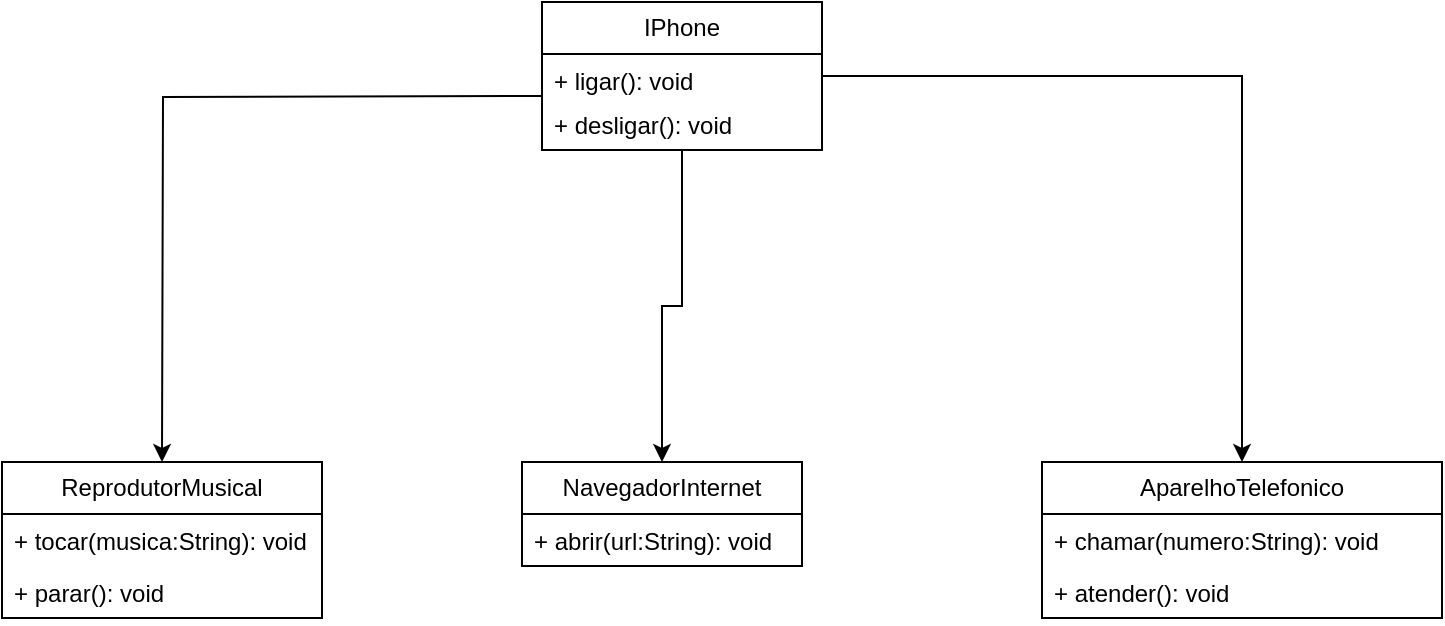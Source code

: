 <mxfile version="22.0.6" type="device">
  <diagram name="Página-1" id="LWQ0SY9NWRl1M4w_vagw">
    <mxGraphModel dx="1382" dy="794" grid="1" gridSize="10" guides="1" tooltips="1" connect="1" arrows="1" fold="1" page="1" pageScale="1" pageWidth="827" pageHeight="1169" math="0" shadow="0">
      <root>
        <mxCell id="0" />
        <mxCell id="1" parent="0" />
        <mxCell id="4o3bKK_PeVsVLB0Qs2HU-18" style="edgeStyle=orthogonalEdgeStyle;rounded=0;orthogonalLoop=1;jettySize=auto;html=1;entryX=0.5;entryY=0;entryDx=0;entryDy=0;" edge="1" parent="1" source="4o3bKK_PeVsVLB0Qs2HU-1" target="4o3bKK_PeVsVLB0Qs2HU-9">
          <mxGeometry relative="1" as="geometry" />
        </mxCell>
        <mxCell id="4o3bKK_PeVsVLB0Qs2HU-19" style="edgeStyle=orthogonalEdgeStyle;rounded=0;orthogonalLoop=1;jettySize=auto;html=1;" edge="1" parent="1">
          <mxGeometry relative="1" as="geometry">
            <mxPoint x="150" y="300" as="targetPoint" />
            <mxPoint x="340" y="117" as="sourcePoint" />
          </mxGeometry>
        </mxCell>
        <mxCell id="4o3bKK_PeVsVLB0Qs2HU-1" value="IPhone" style="swimlane;fontStyle=0;childLayout=stackLayout;horizontal=1;startSize=26;fillColor=none;horizontalStack=0;resizeParent=1;resizeParentMax=0;resizeLast=0;collapsible=1;marginBottom=0;whiteSpace=wrap;html=1;" vertex="1" parent="1">
          <mxGeometry x="340" y="70" width="140" height="74" as="geometry" />
        </mxCell>
        <mxCell id="4o3bKK_PeVsVLB0Qs2HU-2" value="+ ligar(): void" style="text;strokeColor=none;fillColor=none;align=left;verticalAlign=top;spacingLeft=4;spacingRight=4;overflow=hidden;rotatable=0;points=[[0,0.5],[1,0.5]];portConstraint=eastwest;whiteSpace=wrap;html=1;" vertex="1" parent="4o3bKK_PeVsVLB0Qs2HU-1">
          <mxGeometry y="26" width="140" height="22" as="geometry" />
        </mxCell>
        <mxCell id="4o3bKK_PeVsVLB0Qs2HU-3" value="+ desligar(): void" style="text;strokeColor=none;fillColor=none;align=left;verticalAlign=top;spacingLeft=4;spacingRight=4;overflow=hidden;rotatable=0;points=[[0,0.5],[1,0.5]];portConstraint=eastwest;whiteSpace=wrap;html=1;" vertex="1" parent="4o3bKK_PeVsVLB0Qs2HU-1">
          <mxGeometry y="48" width="140" height="26" as="geometry" />
        </mxCell>
        <mxCell id="4o3bKK_PeVsVLB0Qs2HU-5" value="ReprodutorMusical" style="swimlane;fontStyle=0;childLayout=stackLayout;horizontal=1;startSize=26;fillColor=none;horizontalStack=0;resizeParent=1;resizeParentMax=0;resizeLast=0;collapsible=1;marginBottom=0;whiteSpace=wrap;html=1;" vertex="1" parent="1">
          <mxGeometry x="70" y="300" width="160" height="78" as="geometry" />
        </mxCell>
        <mxCell id="4o3bKK_PeVsVLB0Qs2HU-6" value="+ tocar(musica:String): void" style="text;strokeColor=none;fillColor=none;align=left;verticalAlign=top;spacingLeft=4;spacingRight=4;overflow=hidden;rotatable=0;points=[[0,0.5],[1,0.5]];portConstraint=eastwest;whiteSpace=wrap;html=1;" vertex="1" parent="4o3bKK_PeVsVLB0Qs2HU-5">
          <mxGeometry y="26" width="160" height="26" as="geometry" />
        </mxCell>
        <mxCell id="4o3bKK_PeVsVLB0Qs2HU-7" value="+ parar(): void" style="text;strokeColor=none;fillColor=none;align=left;verticalAlign=top;spacingLeft=4;spacingRight=4;overflow=hidden;rotatable=0;points=[[0,0.5],[1,0.5]];portConstraint=eastwest;whiteSpace=wrap;html=1;" vertex="1" parent="4o3bKK_PeVsVLB0Qs2HU-5">
          <mxGeometry y="52" width="160" height="26" as="geometry" />
        </mxCell>
        <mxCell id="4o3bKK_PeVsVLB0Qs2HU-9" value="NavegadorInternet" style="swimlane;fontStyle=0;childLayout=stackLayout;horizontal=1;startSize=26;fillColor=none;horizontalStack=0;resizeParent=1;resizeParentMax=0;resizeLast=0;collapsible=1;marginBottom=0;whiteSpace=wrap;html=1;" vertex="1" parent="1">
          <mxGeometry x="330" y="300" width="140" height="52" as="geometry" />
        </mxCell>
        <mxCell id="4o3bKK_PeVsVLB0Qs2HU-10" value="+ abrir(url:String): void" style="text;strokeColor=none;fillColor=none;align=left;verticalAlign=top;spacingLeft=4;spacingRight=4;overflow=hidden;rotatable=0;points=[[0,0.5],[1,0.5]];portConstraint=eastwest;whiteSpace=wrap;html=1;" vertex="1" parent="4o3bKK_PeVsVLB0Qs2HU-9">
          <mxGeometry y="26" width="140" height="26" as="geometry" />
        </mxCell>
        <mxCell id="4o3bKK_PeVsVLB0Qs2HU-13" value="AparelhoTelefonico" style="swimlane;fontStyle=0;childLayout=stackLayout;horizontal=1;startSize=26;fillColor=none;horizontalStack=0;resizeParent=1;resizeParentMax=0;resizeLast=0;collapsible=1;marginBottom=0;whiteSpace=wrap;html=1;" vertex="1" parent="1">
          <mxGeometry x="590" y="300" width="200" height="78" as="geometry" />
        </mxCell>
        <mxCell id="4o3bKK_PeVsVLB0Qs2HU-14" value="+ chamar(numero:String): void" style="text;strokeColor=none;fillColor=none;align=left;verticalAlign=top;spacingLeft=4;spacingRight=4;overflow=hidden;rotatable=0;points=[[0,0.5],[1,0.5]];portConstraint=eastwest;whiteSpace=wrap;html=1;" vertex="1" parent="4o3bKK_PeVsVLB0Qs2HU-13">
          <mxGeometry y="26" width="200" height="26" as="geometry" />
        </mxCell>
        <mxCell id="4o3bKK_PeVsVLB0Qs2HU-15" value="+ atender(): void" style="text;strokeColor=none;fillColor=none;align=left;verticalAlign=top;spacingLeft=4;spacingRight=4;overflow=hidden;rotatable=0;points=[[0,0.5],[1,0.5]];portConstraint=eastwest;whiteSpace=wrap;html=1;" vertex="1" parent="4o3bKK_PeVsVLB0Qs2HU-13">
          <mxGeometry y="52" width="200" height="26" as="geometry" />
        </mxCell>
        <mxCell id="4o3bKK_PeVsVLB0Qs2HU-21" style="edgeStyle=orthogonalEdgeStyle;rounded=0;orthogonalLoop=1;jettySize=auto;html=1;entryX=0.5;entryY=0;entryDx=0;entryDy=0;" edge="1" parent="1" source="4o3bKK_PeVsVLB0Qs2HU-2" target="4o3bKK_PeVsVLB0Qs2HU-13">
          <mxGeometry relative="1" as="geometry" />
        </mxCell>
      </root>
    </mxGraphModel>
  </diagram>
</mxfile>
